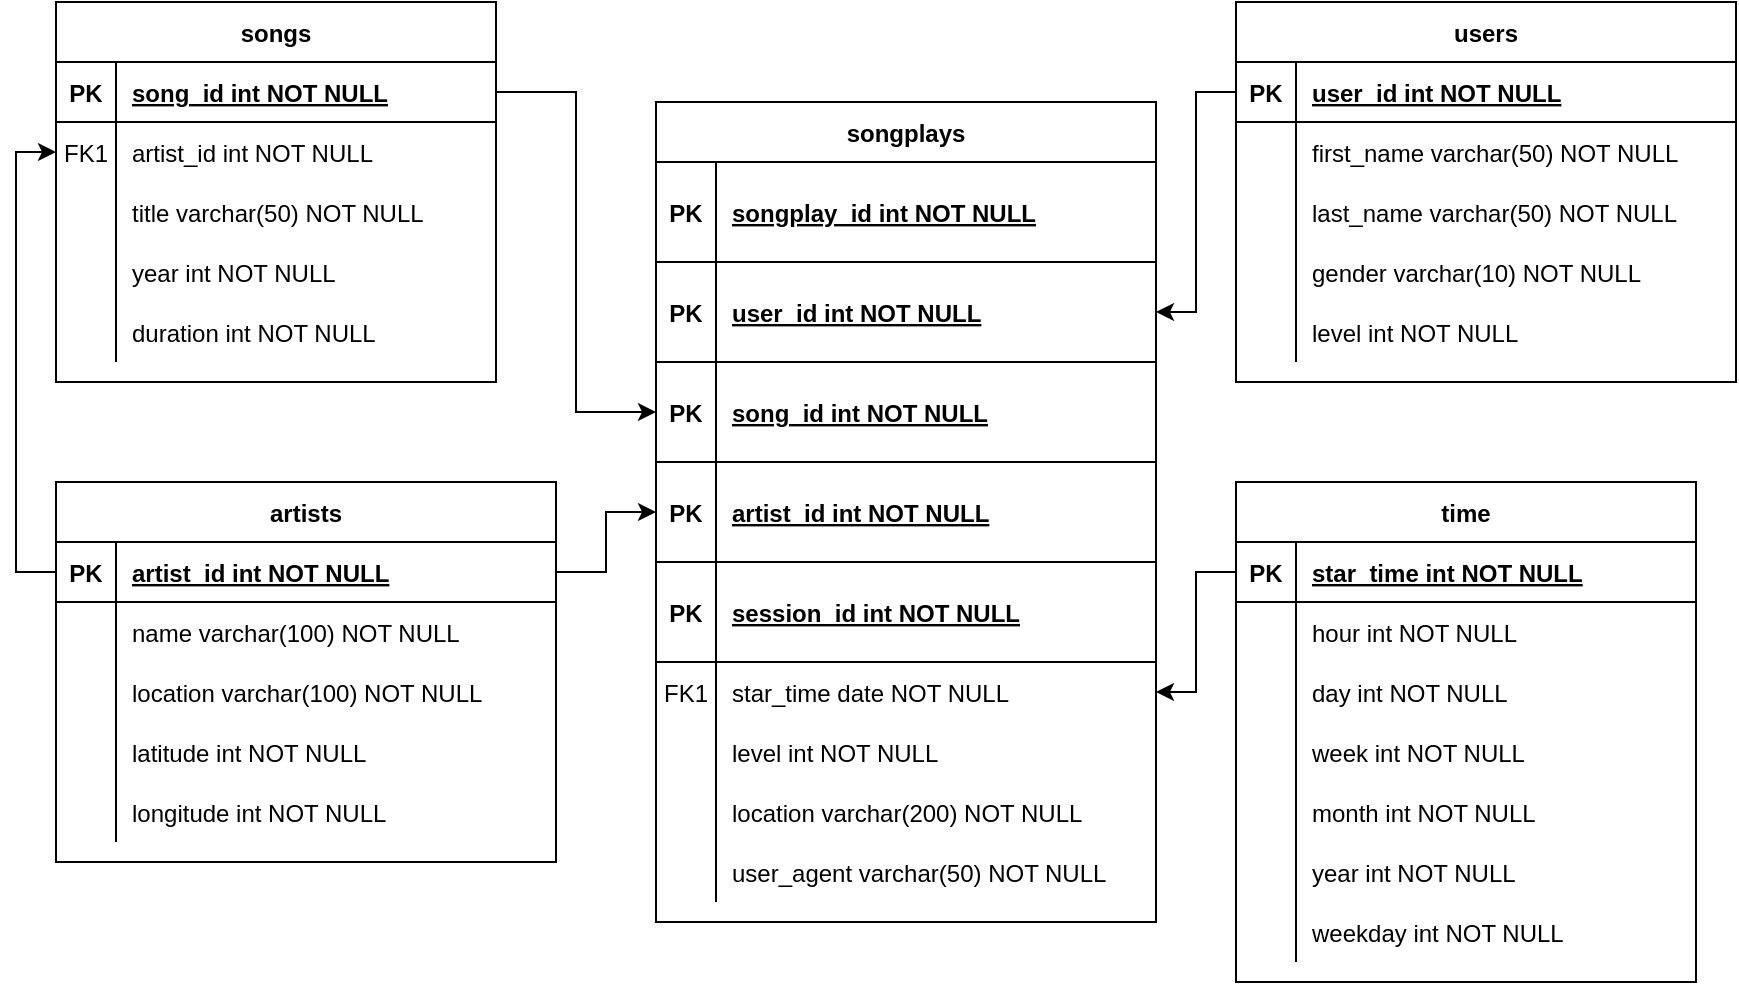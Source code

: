 <mxfile version="14.8.1" type="github">
  <diagram id="R2lEEEUBdFMjLlhIrx00" name="Page-1">
    <mxGraphModel dx="1718" dy="482" grid="1" gridSize="10" guides="1" tooltips="1" connect="1" arrows="1" fold="1" page="1" pageScale="1" pageWidth="850" pageHeight="1100" math="0" shadow="0" extFonts="Permanent Marker^https://fonts.googleapis.com/css?family=Permanent+Marker">
      <root>
        <mxCell id="0" />
        <mxCell id="1" parent="0" />
        <mxCell id="C-vyLk0tnHw3VtMMgP7b-2" value="songplays" style="shape=table;startSize=30;container=1;collapsible=1;childLayout=tableLayout;fixedRows=1;rowLines=0;fontStyle=1;align=center;resizeLast=1;" parent="1" vertex="1">
          <mxGeometry x="310" y="70" width="250" height="410" as="geometry" />
        </mxCell>
        <mxCell id="C-vyLk0tnHw3VtMMgP7b-3" value="" style="shape=partialRectangle;collapsible=0;dropTarget=0;pointerEvents=0;fillColor=none;points=[[0,0.5],[1,0.5]];portConstraint=eastwest;top=0;left=0;right=0;bottom=1;" parent="C-vyLk0tnHw3VtMMgP7b-2" vertex="1">
          <mxGeometry y="30" width="250" height="50" as="geometry" />
        </mxCell>
        <mxCell id="C-vyLk0tnHw3VtMMgP7b-4" value="PK" style="shape=partialRectangle;overflow=hidden;connectable=0;fillColor=none;top=0;left=0;bottom=0;right=0;fontStyle=1;" parent="C-vyLk0tnHw3VtMMgP7b-3" vertex="1">
          <mxGeometry width="30" height="50" as="geometry" />
        </mxCell>
        <mxCell id="C-vyLk0tnHw3VtMMgP7b-5" value="songplay_id int NOT NULL " style="shape=partialRectangle;overflow=hidden;connectable=0;fillColor=none;top=0;left=0;bottom=0;right=0;align=left;spacingLeft=6;fontStyle=5;" parent="C-vyLk0tnHw3VtMMgP7b-3" vertex="1">
          <mxGeometry x="30" width="220" height="50" as="geometry" />
        </mxCell>
        <mxCell id="Q3XUmXr7-P7qxbXvCSI5-62" value="" style="shape=partialRectangle;collapsible=0;dropTarget=0;pointerEvents=0;fillColor=none;points=[[0,0.5],[1,0.5]];portConstraint=eastwest;top=0;left=0;right=0;bottom=1;" vertex="1" parent="C-vyLk0tnHw3VtMMgP7b-2">
          <mxGeometry y="80" width="250" height="50" as="geometry" />
        </mxCell>
        <mxCell id="Q3XUmXr7-P7qxbXvCSI5-63" value="PK" style="shape=partialRectangle;overflow=hidden;connectable=0;fillColor=none;top=0;left=0;bottom=0;right=0;fontStyle=1;" vertex="1" parent="Q3XUmXr7-P7qxbXvCSI5-62">
          <mxGeometry width="30" height="50" as="geometry" />
        </mxCell>
        <mxCell id="Q3XUmXr7-P7qxbXvCSI5-64" value="user_id int NOT NULL " style="shape=partialRectangle;overflow=hidden;connectable=0;fillColor=none;top=0;left=0;bottom=0;right=0;align=left;spacingLeft=6;fontStyle=5;" vertex="1" parent="Q3XUmXr7-P7qxbXvCSI5-62">
          <mxGeometry x="30" width="220" height="50" as="geometry" />
        </mxCell>
        <mxCell id="Q3XUmXr7-P7qxbXvCSI5-59" value="" style="shape=partialRectangle;collapsible=0;dropTarget=0;pointerEvents=0;fillColor=none;points=[[0,0.5],[1,0.5]];portConstraint=eastwest;top=0;left=0;right=0;bottom=1;" vertex="1" parent="C-vyLk0tnHw3VtMMgP7b-2">
          <mxGeometry y="130" width="250" height="50" as="geometry" />
        </mxCell>
        <mxCell id="Q3XUmXr7-P7qxbXvCSI5-60" value="PK" style="shape=partialRectangle;overflow=hidden;connectable=0;fillColor=none;top=0;left=0;bottom=0;right=0;fontStyle=1;" vertex="1" parent="Q3XUmXr7-P7qxbXvCSI5-59">
          <mxGeometry width="30" height="50" as="geometry" />
        </mxCell>
        <mxCell id="Q3XUmXr7-P7qxbXvCSI5-61" value="song_id int NOT NULL " style="shape=partialRectangle;overflow=hidden;connectable=0;fillColor=none;top=0;left=0;bottom=0;right=0;align=left;spacingLeft=6;fontStyle=5;" vertex="1" parent="Q3XUmXr7-P7qxbXvCSI5-59">
          <mxGeometry x="30" width="220" height="50" as="geometry" />
        </mxCell>
        <mxCell id="Q3XUmXr7-P7qxbXvCSI5-56" value="" style="shape=partialRectangle;collapsible=0;dropTarget=0;pointerEvents=0;fillColor=none;points=[[0,0.5],[1,0.5]];portConstraint=eastwest;top=0;left=0;right=0;bottom=1;" vertex="1" parent="C-vyLk0tnHw3VtMMgP7b-2">
          <mxGeometry y="180" width="250" height="50" as="geometry" />
        </mxCell>
        <mxCell id="Q3XUmXr7-P7qxbXvCSI5-57" value="PK" style="shape=partialRectangle;overflow=hidden;connectable=0;fillColor=none;top=0;left=0;bottom=0;right=0;fontStyle=1;" vertex="1" parent="Q3XUmXr7-P7qxbXvCSI5-56">
          <mxGeometry width="30" height="50" as="geometry" />
        </mxCell>
        <mxCell id="Q3XUmXr7-P7qxbXvCSI5-58" value="artist_id int NOT NULL " style="shape=partialRectangle;overflow=hidden;connectable=0;fillColor=none;top=0;left=0;bottom=0;right=0;align=left;spacingLeft=6;fontStyle=5;" vertex="1" parent="Q3XUmXr7-P7qxbXvCSI5-56">
          <mxGeometry x="30" width="220" height="50" as="geometry" />
        </mxCell>
        <mxCell id="Q3XUmXr7-P7qxbXvCSI5-53" value="" style="shape=partialRectangle;collapsible=0;dropTarget=0;pointerEvents=0;fillColor=none;points=[[0,0.5],[1,0.5]];portConstraint=eastwest;top=0;left=0;right=0;bottom=1;" vertex="1" parent="C-vyLk0tnHw3VtMMgP7b-2">
          <mxGeometry y="230" width="250" height="50" as="geometry" />
        </mxCell>
        <mxCell id="Q3XUmXr7-P7qxbXvCSI5-54" value="PK" style="shape=partialRectangle;overflow=hidden;connectable=0;fillColor=none;top=0;left=0;bottom=0;right=0;fontStyle=1;" vertex="1" parent="Q3XUmXr7-P7qxbXvCSI5-53">
          <mxGeometry width="30" height="50" as="geometry" />
        </mxCell>
        <mxCell id="Q3XUmXr7-P7qxbXvCSI5-55" value="session_id int NOT NULL " style="shape=partialRectangle;overflow=hidden;connectable=0;fillColor=none;top=0;left=0;bottom=0;right=0;align=left;spacingLeft=6;fontStyle=5;" vertex="1" parent="Q3XUmXr7-P7qxbXvCSI5-53">
          <mxGeometry x="30" width="220" height="50" as="geometry" />
        </mxCell>
        <mxCell id="C-vyLk0tnHw3VtMMgP7b-9" value="" style="shape=partialRectangle;collapsible=0;dropTarget=0;pointerEvents=0;fillColor=none;points=[[0,0.5],[1,0.5]];portConstraint=eastwest;top=0;left=0;right=0;bottom=0;" parent="C-vyLk0tnHw3VtMMgP7b-2" vertex="1">
          <mxGeometry y="280" width="250" height="30" as="geometry" />
        </mxCell>
        <mxCell id="C-vyLk0tnHw3VtMMgP7b-10" value="FK1" style="shape=partialRectangle;overflow=hidden;connectable=0;fillColor=none;top=0;left=0;bottom=0;right=0;" parent="C-vyLk0tnHw3VtMMgP7b-9" vertex="1">
          <mxGeometry width="30" height="30" as="geometry" />
        </mxCell>
        <mxCell id="C-vyLk0tnHw3VtMMgP7b-11" value="star_time date NOT NULL" style="shape=partialRectangle;overflow=hidden;connectable=0;fillColor=none;top=0;left=0;bottom=0;right=0;align=left;spacingLeft=6;" parent="C-vyLk0tnHw3VtMMgP7b-9" vertex="1">
          <mxGeometry x="30" width="220" height="30" as="geometry" />
        </mxCell>
        <mxCell id="Q3XUmXr7-P7qxbXvCSI5-65" value="" style="shape=partialRectangle;collapsible=0;dropTarget=0;pointerEvents=0;fillColor=none;points=[[0,0.5],[1,0.5]];portConstraint=eastwest;top=0;left=0;right=0;bottom=0;" vertex="1" parent="C-vyLk0tnHw3VtMMgP7b-2">
          <mxGeometry y="310" width="250" height="30" as="geometry" />
        </mxCell>
        <mxCell id="Q3XUmXr7-P7qxbXvCSI5-66" value="" style="shape=partialRectangle;overflow=hidden;connectable=0;fillColor=none;top=0;left=0;bottom=0;right=0;" vertex="1" parent="Q3XUmXr7-P7qxbXvCSI5-65">
          <mxGeometry width="30" height="30" as="geometry" />
        </mxCell>
        <mxCell id="Q3XUmXr7-P7qxbXvCSI5-67" value="level int NOT NULL" style="shape=partialRectangle;overflow=hidden;connectable=0;fillColor=none;top=0;left=0;bottom=0;right=0;align=left;spacingLeft=6;" vertex="1" parent="Q3XUmXr7-P7qxbXvCSI5-65">
          <mxGeometry x="30" width="220" height="30" as="geometry" />
        </mxCell>
        <mxCell id="Q3XUmXr7-P7qxbXvCSI5-68" value="" style="shape=partialRectangle;collapsible=0;dropTarget=0;pointerEvents=0;fillColor=none;points=[[0,0.5],[1,0.5]];portConstraint=eastwest;top=0;left=0;right=0;bottom=0;" vertex="1" parent="C-vyLk0tnHw3VtMMgP7b-2">
          <mxGeometry y="340" width="250" height="30" as="geometry" />
        </mxCell>
        <mxCell id="Q3XUmXr7-P7qxbXvCSI5-69" value="" style="shape=partialRectangle;overflow=hidden;connectable=0;fillColor=none;top=0;left=0;bottom=0;right=0;" vertex="1" parent="Q3XUmXr7-P7qxbXvCSI5-68">
          <mxGeometry width="30" height="30" as="geometry" />
        </mxCell>
        <mxCell id="Q3XUmXr7-P7qxbXvCSI5-70" value="location varchar(200) NOT NULL" style="shape=partialRectangle;overflow=hidden;connectable=0;fillColor=none;top=0;left=0;bottom=0;right=0;align=left;spacingLeft=6;" vertex="1" parent="Q3XUmXr7-P7qxbXvCSI5-68">
          <mxGeometry x="30" width="220" height="30" as="geometry" />
        </mxCell>
        <mxCell id="Q3XUmXr7-P7qxbXvCSI5-71" value="" style="shape=partialRectangle;collapsible=0;dropTarget=0;pointerEvents=0;fillColor=none;points=[[0,0.5],[1,0.5]];portConstraint=eastwest;top=0;left=0;right=0;bottom=0;" vertex="1" parent="C-vyLk0tnHw3VtMMgP7b-2">
          <mxGeometry y="370" width="250" height="30" as="geometry" />
        </mxCell>
        <mxCell id="Q3XUmXr7-P7qxbXvCSI5-72" value="" style="shape=partialRectangle;overflow=hidden;connectable=0;fillColor=none;top=0;left=0;bottom=0;right=0;" vertex="1" parent="Q3XUmXr7-P7qxbXvCSI5-71">
          <mxGeometry width="30" height="30" as="geometry" />
        </mxCell>
        <mxCell id="Q3XUmXr7-P7qxbXvCSI5-73" value="user_agent varchar(50) NOT NULL" style="shape=partialRectangle;overflow=hidden;connectable=0;fillColor=none;top=0;left=0;bottom=0;right=0;align=left;spacingLeft=6;" vertex="1" parent="Q3XUmXr7-P7qxbXvCSI5-71">
          <mxGeometry x="30" width="220" height="30" as="geometry" />
        </mxCell>
        <mxCell id="C-vyLk0tnHw3VtMMgP7b-13" value="songs" style="shape=table;startSize=30;container=1;collapsible=1;childLayout=tableLayout;fixedRows=1;rowLines=0;fontStyle=1;align=center;resizeLast=1;" parent="1" vertex="1">
          <mxGeometry x="10" y="20" width="220" height="190" as="geometry" />
        </mxCell>
        <mxCell id="C-vyLk0tnHw3VtMMgP7b-14" value="" style="shape=partialRectangle;collapsible=0;dropTarget=0;pointerEvents=0;fillColor=none;points=[[0,0.5],[1,0.5]];portConstraint=eastwest;top=0;left=0;right=0;bottom=1;" parent="C-vyLk0tnHw3VtMMgP7b-13" vertex="1">
          <mxGeometry y="30" width="220" height="30" as="geometry" />
        </mxCell>
        <mxCell id="C-vyLk0tnHw3VtMMgP7b-15" value="PK" style="shape=partialRectangle;overflow=hidden;connectable=0;fillColor=none;top=0;left=0;bottom=0;right=0;fontStyle=1;" parent="C-vyLk0tnHw3VtMMgP7b-14" vertex="1">
          <mxGeometry width="30" height="30" as="geometry" />
        </mxCell>
        <mxCell id="C-vyLk0tnHw3VtMMgP7b-16" value="song_id int NOT NULL " style="shape=partialRectangle;overflow=hidden;connectable=0;fillColor=none;top=0;left=0;bottom=0;right=0;align=left;spacingLeft=6;fontStyle=5;" parent="C-vyLk0tnHw3VtMMgP7b-14" vertex="1">
          <mxGeometry x="30" width="190" height="30" as="geometry" />
        </mxCell>
        <mxCell id="C-vyLk0tnHw3VtMMgP7b-17" value="" style="shape=partialRectangle;collapsible=0;dropTarget=0;pointerEvents=0;fillColor=none;points=[[0,0.5],[1,0.5]];portConstraint=eastwest;top=0;left=0;right=0;bottom=0;" parent="C-vyLk0tnHw3VtMMgP7b-13" vertex="1">
          <mxGeometry y="60" width="220" height="30" as="geometry" />
        </mxCell>
        <mxCell id="C-vyLk0tnHw3VtMMgP7b-18" value="FK1" style="shape=partialRectangle;overflow=hidden;connectable=0;fillColor=none;top=0;left=0;bottom=0;right=0;" parent="C-vyLk0tnHw3VtMMgP7b-17" vertex="1">
          <mxGeometry width="30" height="30" as="geometry" />
        </mxCell>
        <mxCell id="C-vyLk0tnHw3VtMMgP7b-19" value="artist_id int NOT NULL" style="shape=partialRectangle;overflow=hidden;connectable=0;fillColor=none;top=0;left=0;bottom=0;right=0;align=left;spacingLeft=6;" parent="C-vyLk0tnHw3VtMMgP7b-17" vertex="1">
          <mxGeometry x="30" width="190" height="30" as="geometry" />
        </mxCell>
        <mxCell id="C-vyLk0tnHw3VtMMgP7b-20" value="" style="shape=partialRectangle;collapsible=0;dropTarget=0;pointerEvents=0;fillColor=none;points=[[0,0.5],[1,0.5]];portConstraint=eastwest;top=0;left=0;right=0;bottom=0;" parent="C-vyLk0tnHw3VtMMgP7b-13" vertex="1">
          <mxGeometry y="90" width="220" height="30" as="geometry" />
        </mxCell>
        <mxCell id="C-vyLk0tnHw3VtMMgP7b-21" value="" style="shape=partialRectangle;overflow=hidden;connectable=0;fillColor=none;top=0;left=0;bottom=0;right=0;" parent="C-vyLk0tnHw3VtMMgP7b-20" vertex="1">
          <mxGeometry width="30" height="30" as="geometry" />
        </mxCell>
        <mxCell id="C-vyLk0tnHw3VtMMgP7b-22" value="title varchar(50) NOT NULL" style="shape=partialRectangle;overflow=hidden;connectable=0;fillColor=none;top=0;left=0;bottom=0;right=0;align=left;spacingLeft=6;" parent="C-vyLk0tnHw3VtMMgP7b-20" vertex="1">
          <mxGeometry x="30" width="190" height="30" as="geometry" />
        </mxCell>
        <mxCell id="Q3XUmXr7-P7qxbXvCSI5-75" value="" style="shape=partialRectangle;collapsible=0;dropTarget=0;pointerEvents=0;fillColor=none;points=[[0,0.5],[1,0.5]];portConstraint=eastwest;top=0;left=0;right=0;bottom=0;" vertex="1" parent="C-vyLk0tnHw3VtMMgP7b-13">
          <mxGeometry y="120" width="220" height="30" as="geometry" />
        </mxCell>
        <mxCell id="Q3XUmXr7-P7qxbXvCSI5-76" value="" style="shape=partialRectangle;overflow=hidden;connectable=0;fillColor=none;top=0;left=0;bottom=0;right=0;" vertex="1" parent="Q3XUmXr7-P7qxbXvCSI5-75">
          <mxGeometry width="30" height="30" as="geometry" />
        </mxCell>
        <mxCell id="Q3XUmXr7-P7qxbXvCSI5-77" value="year int NOT NULL" style="shape=partialRectangle;overflow=hidden;connectable=0;fillColor=none;top=0;left=0;bottom=0;right=0;align=left;spacingLeft=6;" vertex="1" parent="Q3XUmXr7-P7qxbXvCSI5-75">
          <mxGeometry x="30" width="190" height="30" as="geometry" />
        </mxCell>
        <mxCell id="Q3XUmXr7-P7qxbXvCSI5-78" value="" style="shape=partialRectangle;collapsible=0;dropTarget=0;pointerEvents=0;fillColor=none;points=[[0,0.5],[1,0.5]];portConstraint=eastwest;top=0;left=0;right=0;bottom=0;" vertex="1" parent="C-vyLk0tnHw3VtMMgP7b-13">
          <mxGeometry y="150" width="220" height="30" as="geometry" />
        </mxCell>
        <mxCell id="Q3XUmXr7-P7qxbXvCSI5-79" value="" style="shape=partialRectangle;overflow=hidden;connectable=0;fillColor=none;top=0;left=0;bottom=0;right=0;" vertex="1" parent="Q3XUmXr7-P7qxbXvCSI5-78">
          <mxGeometry width="30" height="30" as="geometry" />
        </mxCell>
        <mxCell id="Q3XUmXr7-P7qxbXvCSI5-80" value="duration int NOT NULL" style="shape=partialRectangle;overflow=hidden;connectable=0;fillColor=none;top=0;left=0;bottom=0;right=0;align=left;spacingLeft=6;" vertex="1" parent="Q3XUmXr7-P7qxbXvCSI5-78">
          <mxGeometry x="30" width="190" height="30" as="geometry" />
        </mxCell>
        <mxCell id="C-vyLk0tnHw3VtMMgP7b-23" value="users" style="shape=table;startSize=30;container=1;collapsible=1;childLayout=tableLayout;fixedRows=1;rowLines=0;fontStyle=1;align=center;resizeLast=1;" parent="1" vertex="1">
          <mxGeometry x="600" y="20" width="250" height="190" as="geometry" />
        </mxCell>
        <mxCell id="C-vyLk0tnHw3VtMMgP7b-24" value="" style="shape=partialRectangle;collapsible=0;dropTarget=0;pointerEvents=0;fillColor=none;points=[[0,0.5],[1,0.5]];portConstraint=eastwest;top=0;left=0;right=0;bottom=1;" parent="C-vyLk0tnHw3VtMMgP7b-23" vertex="1">
          <mxGeometry y="30" width="250" height="30" as="geometry" />
        </mxCell>
        <mxCell id="C-vyLk0tnHw3VtMMgP7b-25" value="PK" style="shape=partialRectangle;overflow=hidden;connectable=0;fillColor=none;top=0;left=0;bottom=0;right=0;fontStyle=1;" parent="C-vyLk0tnHw3VtMMgP7b-24" vertex="1">
          <mxGeometry width="30" height="30" as="geometry" />
        </mxCell>
        <mxCell id="C-vyLk0tnHw3VtMMgP7b-26" value="user_id int NOT NULL " style="shape=partialRectangle;overflow=hidden;connectable=0;fillColor=none;top=0;left=0;bottom=0;right=0;align=left;spacingLeft=6;fontStyle=5;" parent="C-vyLk0tnHw3VtMMgP7b-24" vertex="1">
          <mxGeometry x="30" width="220" height="30" as="geometry" />
        </mxCell>
        <mxCell id="C-vyLk0tnHw3VtMMgP7b-27" value="" style="shape=partialRectangle;collapsible=0;dropTarget=0;pointerEvents=0;fillColor=none;points=[[0,0.5],[1,0.5]];portConstraint=eastwest;top=0;left=0;right=0;bottom=0;" parent="C-vyLk0tnHw3VtMMgP7b-23" vertex="1">
          <mxGeometry y="60" width="250" height="30" as="geometry" />
        </mxCell>
        <mxCell id="C-vyLk0tnHw3VtMMgP7b-28" value="" style="shape=partialRectangle;overflow=hidden;connectable=0;fillColor=none;top=0;left=0;bottom=0;right=0;" parent="C-vyLk0tnHw3VtMMgP7b-27" vertex="1">
          <mxGeometry width="30" height="30" as="geometry" />
        </mxCell>
        <mxCell id="C-vyLk0tnHw3VtMMgP7b-29" value="first_name varchar(50) NOT NULL" style="shape=partialRectangle;overflow=hidden;connectable=0;fillColor=none;top=0;left=0;bottom=0;right=0;align=left;spacingLeft=6;" parent="C-vyLk0tnHw3VtMMgP7b-27" vertex="1">
          <mxGeometry x="30" width="220" height="30" as="geometry" />
        </mxCell>
        <mxCell id="Q3XUmXr7-P7qxbXvCSI5-89" value="" style="shape=partialRectangle;collapsible=0;dropTarget=0;pointerEvents=0;fillColor=none;points=[[0,0.5],[1,0.5]];portConstraint=eastwest;top=0;left=0;right=0;bottom=0;" vertex="1" parent="C-vyLk0tnHw3VtMMgP7b-23">
          <mxGeometry y="90" width="250" height="30" as="geometry" />
        </mxCell>
        <mxCell id="Q3XUmXr7-P7qxbXvCSI5-90" value="" style="shape=partialRectangle;overflow=hidden;connectable=0;fillColor=none;top=0;left=0;bottom=0;right=0;" vertex="1" parent="Q3XUmXr7-P7qxbXvCSI5-89">
          <mxGeometry width="30" height="30" as="geometry" />
        </mxCell>
        <mxCell id="Q3XUmXr7-P7qxbXvCSI5-91" value="last_name varchar(50) NOT NULL" style="shape=partialRectangle;overflow=hidden;connectable=0;fillColor=none;top=0;left=0;bottom=0;right=0;align=left;spacingLeft=6;" vertex="1" parent="Q3XUmXr7-P7qxbXvCSI5-89">
          <mxGeometry x="30" width="220" height="30" as="geometry" />
        </mxCell>
        <mxCell id="Q3XUmXr7-P7qxbXvCSI5-92" value="" style="shape=partialRectangle;collapsible=0;dropTarget=0;pointerEvents=0;fillColor=none;points=[[0,0.5],[1,0.5]];portConstraint=eastwest;top=0;left=0;right=0;bottom=0;" vertex="1" parent="C-vyLk0tnHw3VtMMgP7b-23">
          <mxGeometry y="120" width="250" height="30" as="geometry" />
        </mxCell>
        <mxCell id="Q3XUmXr7-P7qxbXvCSI5-93" value="" style="shape=partialRectangle;overflow=hidden;connectable=0;fillColor=none;top=0;left=0;bottom=0;right=0;" vertex="1" parent="Q3XUmXr7-P7qxbXvCSI5-92">
          <mxGeometry width="30" height="30" as="geometry" />
        </mxCell>
        <mxCell id="Q3XUmXr7-P7qxbXvCSI5-94" value="gender varchar(10) NOT NULL" style="shape=partialRectangle;overflow=hidden;connectable=0;fillColor=none;top=0;left=0;bottom=0;right=0;align=left;spacingLeft=6;" vertex="1" parent="Q3XUmXr7-P7qxbXvCSI5-92">
          <mxGeometry x="30" width="220" height="30" as="geometry" />
        </mxCell>
        <mxCell id="Q3XUmXr7-P7qxbXvCSI5-95" value="" style="shape=partialRectangle;collapsible=0;dropTarget=0;pointerEvents=0;fillColor=none;points=[[0,0.5],[1,0.5]];portConstraint=eastwest;top=0;left=0;right=0;bottom=0;" vertex="1" parent="C-vyLk0tnHw3VtMMgP7b-23">
          <mxGeometry y="150" width="250" height="30" as="geometry" />
        </mxCell>
        <mxCell id="Q3XUmXr7-P7qxbXvCSI5-96" value="" style="shape=partialRectangle;overflow=hidden;connectable=0;fillColor=none;top=0;left=0;bottom=0;right=0;" vertex="1" parent="Q3XUmXr7-P7qxbXvCSI5-95">
          <mxGeometry width="30" height="30" as="geometry" />
        </mxCell>
        <mxCell id="Q3XUmXr7-P7qxbXvCSI5-97" value="level int NOT NULL" style="shape=partialRectangle;overflow=hidden;connectable=0;fillColor=none;top=0;left=0;bottom=0;right=0;align=left;spacingLeft=6;" vertex="1" parent="Q3XUmXr7-P7qxbXvCSI5-95">
          <mxGeometry x="30" width="220" height="30" as="geometry" />
        </mxCell>
        <mxCell id="Q3XUmXr7-P7qxbXvCSI5-1" value="artists" style="shape=table;startSize=30;container=1;collapsible=1;childLayout=tableLayout;fixedRows=1;rowLines=0;fontStyle=1;align=center;resizeLast=1;" vertex="1" parent="1">
          <mxGeometry x="10" y="260" width="250" height="190" as="geometry" />
        </mxCell>
        <mxCell id="Q3XUmXr7-P7qxbXvCSI5-2" value="" style="shape=partialRectangle;collapsible=0;dropTarget=0;pointerEvents=0;fillColor=none;points=[[0,0.5],[1,0.5]];portConstraint=eastwest;top=0;left=0;right=0;bottom=1;" vertex="1" parent="Q3XUmXr7-P7qxbXvCSI5-1">
          <mxGeometry y="30" width="250" height="30" as="geometry" />
        </mxCell>
        <mxCell id="Q3XUmXr7-P7qxbXvCSI5-3" value="PK" style="shape=partialRectangle;overflow=hidden;connectable=0;fillColor=none;top=0;left=0;bottom=0;right=0;fontStyle=1;" vertex="1" parent="Q3XUmXr7-P7qxbXvCSI5-2">
          <mxGeometry width="30" height="30" as="geometry" />
        </mxCell>
        <mxCell id="Q3XUmXr7-P7qxbXvCSI5-4" value="artist_id int NOT NULL " style="shape=partialRectangle;overflow=hidden;connectable=0;fillColor=none;top=0;left=0;bottom=0;right=0;align=left;spacingLeft=6;fontStyle=5;" vertex="1" parent="Q3XUmXr7-P7qxbXvCSI5-2">
          <mxGeometry x="30" width="220" height="30" as="geometry" />
        </mxCell>
        <mxCell id="Q3XUmXr7-P7qxbXvCSI5-5" value="" style="shape=partialRectangle;collapsible=0;dropTarget=0;pointerEvents=0;fillColor=none;points=[[0,0.5],[1,0.5]];portConstraint=eastwest;top=0;left=0;right=0;bottom=0;" vertex="1" parent="Q3XUmXr7-P7qxbXvCSI5-1">
          <mxGeometry y="60" width="250" height="30" as="geometry" />
        </mxCell>
        <mxCell id="Q3XUmXr7-P7qxbXvCSI5-6" value="" style="shape=partialRectangle;overflow=hidden;connectable=0;fillColor=none;top=0;left=0;bottom=0;right=0;" vertex="1" parent="Q3XUmXr7-P7qxbXvCSI5-5">
          <mxGeometry width="30" height="30" as="geometry" />
        </mxCell>
        <mxCell id="Q3XUmXr7-P7qxbXvCSI5-7" value="name varchar(100) NOT NULL" style="shape=partialRectangle;overflow=hidden;connectable=0;fillColor=none;top=0;left=0;bottom=0;right=0;align=left;spacingLeft=6;" vertex="1" parent="Q3XUmXr7-P7qxbXvCSI5-5">
          <mxGeometry x="30" width="220" height="30" as="geometry" />
        </mxCell>
        <mxCell id="Q3XUmXr7-P7qxbXvCSI5-8" value="" style="shape=partialRectangle;collapsible=0;dropTarget=0;pointerEvents=0;fillColor=none;points=[[0,0.5],[1,0.5]];portConstraint=eastwest;top=0;left=0;right=0;bottom=0;" vertex="1" parent="Q3XUmXr7-P7qxbXvCSI5-1">
          <mxGeometry y="90" width="250" height="30" as="geometry" />
        </mxCell>
        <mxCell id="Q3XUmXr7-P7qxbXvCSI5-9" value="" style="shape=partialRectangle;overflow=hidden;connectable=0;fillColor=none;top=0;left=0;bottom=0;right=0;" vertex="1" parent="Q3XUmXr7-P7qxbXvCSI5-8">
          <mxGeometry width="30" height="30" as="geometry" />
        </mxCell>
        <mxCell id="Q3XUmXr7-P7qxbXvCSI5-10" value="location varchar(100) NOT NULL" style="shape=partialRectangle;overflow=hidden;connectable=0;fillColor=none;top=0;left=0;bottom=0;right=0;align=left;spacingLeft=6;" vertex="1" parent="Q3XUmXr7-P7qxbXvCSI5-8">
          <mxGeometry x="30" width="220" height="30" as="geometry" />
        </mxCell>
        <mxCell id="Q3XUmXr7-P7qxbXvCSI5-81" value="" style="shape=partialRectangle;collapsible=0;dropTarget=0;pointerEvents=0;fillColor=none;points=[[0,0.5],[1,0.5]];portConstraint=eastwest;top=0;left=0;right=0;bottom=0;" vertex="1" parent="Q3XUmXr7-P7qxbXvCSI5-1">
          <mxGeometry y="120" width="250" height="30" as="geometry" />
        </mxCell>
        <mxCell id="Q3XUmXr7-P7qxbXvCSI5-82" value="" style="shape=partialRectangle;overflow=hidden;connectable=0;fillColor=none;top=0;left=0;bottom=0;right=0;" vertex="1" parent="Q3XUmXr7-P7qxbXvCSI5-81">
          <mxGeometry width="30" height="30" as="geometry" />
        </mxCell>
        <mxCell id="Q3XUmXr7-P7qxbXvCSI5-83" value="latitude int NOT NULL" style="shape=partialRectangle;overflow=hidden;connectable=0;fillColor=none;top=0;left=0;bottom=0;right=0;align=left;spacingLeft=6;" vertex="1" parent="Q3XUmXr7-P7qxbXvCSI5-81">
          <mxGeometry x="30" width="220" height="30" as="geometry" />
        </mxCell>
        <mxCell id="Q3XUmXr7-P7qxbXvCSI5-84" value="" style="shape=partialRectangle;collapsible=0;dropTarget=0;pointerEvents=0;fillColor=none;points=[[0,0.5],[1,0.5]];portConstraint=eastwest;top=0;left=0;right=0;bottom=0;" vertex="1" parent="Q3XUmXr7-P7qxbXvCSI5-1">
          <mxGeometry y="150" width="250" height="30" as="geometry" />
        </mxCell>
        <mxCell id="Q3XUmXr7-P7qxbXvCSI5-85" value="" style="shape=partialRectangle;overflow=hidden;connectable=0;fillColor=none;top=0;left=0;bottom=0;right=0;" vertex="1" parent="Q3XUmXr7-P7qxbXvCSI5-84">
          <mxGeometry width="30" height="30" as="geometry" />
        </mxCell>
        <mxCell id="Q3XUmXr7-P7qxbXvCSI5-86" value="longitude int NOT NULL" style="shape=partialRectangle;overflow=hidden;connectable=0;fillColor=none;top=0;left=0;bottom=0;right=0;align=left;spacingLeft=6;" vertex="1" parent="Q3XUmXr7-P7qxbXvCSI5-84">
          <mxGeometry x="30" width="220" height="30" as="geometry" />
        </mxCell>
        <mxCell id="Q3XUmXr7-P7qxbXvCSI5-11" value="time" style="shape=table;startSize=30;container=1;collapsible=1;childLayout=tableLayout;fixedRows=1;rowLines=0;fontStyle=1;align=center;resizeLast=1;" vertex="1" parent="1">
          <mxGeometry x="600" y="260" width="230" height="250" as="geometry" />
        </mxCell>
        <mxCell id="Q3XUmXr7-P7qxbXvCSI5-12" value="" style="shape=partialRectangle;collapsible=0;dropTarget=0;pointerEvents=0;fillColor=none;points=[[0,0.5],[1,0.5]];portConstraint=eastwest;top=0;left=0;right=0;bottom=1;" vertex="1" parent="Q3XUmXr7-P7qxbXvCSI5-11">
          <mxGeometry y="30" width="230" height="30" as="geometry" />
        </mxCell>
        <mxCell id="Q3XUmXr7-P7qxbXvCSI5-13" value="PK" style="shape=partialRectangle;overflow=hidden;connectable=0;fillColor=none;top=0;left=0;bottom=0;right=0;fontStyle=1;" vertex="1" parent="Q3XUmXr7-P7qxbXvCSI5-12">
          <mxGeometry width="30" height="30" as="geometry" />
        </mxCell>
        <mxCell id="Q3XUmXr7-P7qxbXvCSI5-14" value="star_time int NOT NULL " style="shape=partialRectangle;overflow=hidden;connectable=0;fillColor=none;top=0;left=0;bottom=0;right=0;align=left;spacingLeft=6;fontStyle=5;" vertex="1" parent="Q3XUmXr7-P7qxbXvCSI5-12">
          <mxGeometry x="30" width="200" height="30" as="geometry" />
        </mxCell>
        <mxCell id="Q3XUmXr7-P7qxbXvCSI5-15" value="" style="shape=partialRectangle;collapsible=0;dropTarget=0;pointerEvents=0;fillColor=none;points=[[0,0.5],[1,0.5]];portConstraint=eastwest;top=0;left=0;right=0;bottom=0;" vertex="1" parent="Q3XUmXr7-P7qxbXvCSI5-11">
          <mxGeometry y="60" width="230" height="30" as="geometry" />
        </mxCell>
        <mxCell id="Q3XUmXr7-P7qxbXvCSI5-16" value="" style="shape=partialRectangle;overflow=hidden;connectable=0;fillColor=none;top=0;left=0;bottom=0;right=0;" vertex="1" parent="Q3XUmXr7-P7qxbXvCSI5-15">
          <mxGeometry width="30" height="30" as="geometry" />
        </mxCell>
        <mxCell id="Q3XUmXr7-P7qxbXvCSI5-17" value="hour int NOT NULL" style="shape=partialRectangle;overflow=hidden;connectable=0;fillColor=none;top=0;left=0;bottom=0;right=0;align=left;spacingLeft=6;" vertex="1" parent="Q3XUmXr7-P7qxbXvCSI5-15">
          <mxGeometry x="30" width="200" height="30" as="geometry" />
        </mxCell>
        <mxCell id="Q3XUmXr7-P7qxbXvCSI5-18" value="" style="shape=partialRectangle;collapsible=0;dropTarget=0;pointerEvents=0;fillColor=none;points=[[0,0.5],[1,0.5]];portConstraint=eastwest;top=0;left=0;right=0;bottom=0;" vertex="1" parent="Q3XUmXr7-P7qxbXvCSI5-11">
          <mxGeometry y="90" width="230" height="30" as="geometry" />
        </mxCell>
        <mxCell id="Q3XUmXr7-P7qxbXvCSI5-19" value="" style="shape=partialRectangle;overflow=hidden;connectable=0;fillColor=none;top=0;left=0;bottom=0;right=0;" vertex="1" parent="Q3XUmXr7-P7qxbXvCSI5-18">
          <mxGeometry width="30" height="30" as="geometry" />
        </mxCell>
        <mxCell id="Q3XUmXr7-P7qxbXvCSI5-20" value="day int NOT NULL" style="shape=partialRectangle;overflow=hidden;connectable=0;fillColor=none;top=0;left=0;bottom=0;right=0;align=left;spacingLeft=6;" vertex="1" parent="Q3XUmXr7-P7qxbXvCSI5-18">
          <mxGeometry x="30" width="200" height="30" as="geometry" />
        </mxCell>
        <mxCell id="Q3XUmXr7-P7qxbXvCSI5-99" value="" style="shape=partialRectangle;collapsible=0;dropTarget=0;pointerEvents=0;fillColor=none;points=[[0,0.5],[1,0.5]];portConstraint=eastwest;top=0;left=0;right=0;bottom=0;" vertex="1" parent="Q3XUmXr7-P7qxbXvCSI5-11">
          <mxGeometry y="120" width="230" height="30" as="geometry" />
        </mxCell>
        <mxCell id="Q3XUmXr7-P7qxbXvCSI5-100" value="" style="shape=partialRectangle;overflow=hidden;connectable=0;fillColor=none;top=0;left=0;bottom=0;right=0;" vertex="1" parent="Q3XUmXr7-P7qxbXvCSI5-99">
          <mxGeometry width="30" height="30" as="geometry" />
        </mxCell>
        <mxCell id="Q3XUmXr7-P7qxbXvCSI5-101" value="week int NOT NULL" style="shape=partialRectangle;overflow=hidden;connectable=0;fillColor=none;top=0;left=0;bottom=0;right=0;align=left;spacingLeft=6;" vertex="1" parent="Q3XUmXr7-P7qxbXvCSI5-99">
          <mxGeometry x="30" width="200" height="30" as="geometry" />
        </mxCell>
        <mxCell id="Q3XUmXr7-P7qxbXvCSI5-102" value="" style="shape=partialRectangle;collapsible=0;dropTarget=0;pointerEvents=0;fillColor=none;points=[[0,0.5],[1,0.5]];portConstraint=eastwest;top=0;left=0;right=0;bottom=0;" vertex="1" parent="Q3XUmXr7-P7qxbXvCSI5-11">
          <mxGeometry y="150" width="230" height="30" as="geometry" />
        </mxCell>
        <mxCell id="Q3XUmXr7-P7qxbXvCSI5-103" value="" style="shape=partialRectangle;overflow=hidden;connectable=0;fillColor=none;top=0;left=0;bottom=0;right=0;" vertex="1" parent="Q3XUmXr7-P7qxbXvCSI5-102">
          <mxGeometry width="30" height="30" as="geometry" />
        </mxCell>
        <mxCell id="Q3XUmXr7-P7qxbXvCSI5-104" value="month int NOT NULL" style="shape=partialRectangle;overflow=hidden;connectable=0;fillColor=none;top=0;left=0;bottom=0;right=0;align=left;spacingLeft=6;" vertex="1" parent="Q3XUmXr7-P7qxbXvCSI5-102">
          <mxGeometry x="30" width="200" height="30" as="geometry" />
        </mxCell>
        <mxCell id="Q3XUmXr7-P7qxbXvCSI5-105" value="" style="shape=partialRectangle;collapsible=0;dropTarget=0;pointerEvents=0;fillColor=none;points=[[0,0.5],[1,0.5]];portConstraint=eastwest;top=0;left=0;right=0;bottom=0;" vertex="1" parent="Q3XUmXr7-P7qxbXvCSI5-11">
          <mxGeometry y="180" width="230" height="30" as="geometry" />
        </mxCell>
        <mxCell id="Q3XUmXr7-P7qxbXvCSI5-106" value="" style="shape=partialRectangle;overflow=hidden;connectable=0;fillColor=none;top=0;left=0;bottom=0;right=0;" vertex="1" parent="Q3XUmXr7-P7qxbXvCSI5-105">
          <mxGeometry width="30" height="30" as="geometry" />
        </mxCell>
        <mxCell id="Q3XUmXr7-P7qxbXvCSI5-107" value="year int NOT NULL" style="shape=partialRectangle;overflow=hidden;connectable=0;fillColor=none;top=0;left=0;bottom=0;right=0;align=left;spacingLeft=6;" vertex="1" parent="Q3XUmXr7-P7qxbXvCSI5-105">
          <mxGeometry x="30" width="200" height="30" as="geometry" />
        </mxCell>
        <mxCell id="Q3XUmXr7-P7qxbXvCSI5-108" value="" style="shape=partialRectangle;collapsible=0;dropTarget=0;pointerEvents=0;fillColor=none;points=[[0,0.5],[1,0.5]];portConstraint=eastwest;top=0;left=0;right=0;bottom=0;" vertex="1" parent="Q3XUmXr7-P7qxbXvCSI5-11">
          <mxGeometry y="210" width="230" height="30" as="geometry" />
        </mxCell>
        <mxCell id="Q3XUmXr7-P7qxbXvCSI5-109" value="" style="shape=partialRectangle;overflow=hidden;connectable=0;fillColor=none;top=0;left=0;bottom=0;right=0;" vertex="1" parent="Q3XUmXr7-P7qxbXvCSI5-108">
          <mxGeometry width="30" height="30" as="geometry" />
        </mxCell>
        <mxCell id="Q3XUmXr7-P7qxbXvCSI5-110" value="weekday int NOT NULL" style="shape=partialRectangle;overflow=hidden;connectable=0;fillColor=none;top=0;left=0;bottom=0;right=0;align=left;spacingLeft=6;" vertex="1" parent="Q3XUmXr7-P7qxbXvCSI5-108">
          <mxGeometry x="30" width="200" height="30" as="geometry" />
        </mxCell>
        <mxCell id="Q3XUmXr7-P7qxbXvCSI5-74" style="edgeStyle=orthogonalEdgeStyle;rounded=0;orthogonalLoop=1;jettySize=auto;html=1;exitX=1;exitY=0.5;exitDx=0;exitDy=0;" edge="1" parent="1" source="C-vyLk0tnHw3VtMMgP7b-14" target="Q3XUmXr7-P7qxbXvCSI5-59">
          <mxGeometry relative="1" as="geometry" />
        </mxCell>
        <mxCell id="Q3XUmXr7-P7qxbXvCSI5-87" style="edgeStyle=orthogonalEdgeStyle;rounded=0;orthogonalLoop=1;jettySize=auto;html=1;exitX=1;exitY=0.5;exitDx=0;exitDy=0;" edge="1" parent="1" source="Q3XUmXr7-P7qxbXvCSI5-2" target="Q3XUmXr7-P7qxbXvCSI5-56">
          <mxGeometry relative="1" as="geometry" />
        </mxCell>
        <mxCell id="Q3XUmXr7-P7qxbXvCSI5-88" style="edgeStyle=orthogonalEdgeStyle;rounded=0;orthogonalLoop=1;jettySize=auto;html=1;exitX=0;exitY=0.5;exitDx=0;exitDy=0;entryX=0;entryY=0.5;entryDx=0;entryDy=0;" edge="1" parent="1" source="Q3XUmXr7-P7qxbXvCSI5-2" target="C-vyLk0tnHw3VtMMgP7b-17">
          <mxGeometry relative="1" as="geometry" />
        </mxCell>
        <mxCell id="Q3XUmXr7-P7qxbXvCSI5-98" style="edgeStyle=orthogonalEdgeStyle;rounded=0;orthogonalLoop=1;jettySize=auto;html=1;exitX=0;exitY=0.5;exitDx=0;exitDy=0;entryX=1;entryY=0.5;entryDx=0;entryDy=0;" edge="1" parent="1" source="C-vyLk0tnHw3VtMMgP7b-24" target="Q3XUmXr7-P7qxbXvCSI5-62">
          <mxGeometry relative="1" as="geometry" />
        </mxCell>
        <mxCell id="Q3XUmXr7-P7qxbXvCSI5-112" style="edgeStyle=orthogonalEdgeStyle;rounded=0;orthogonalLoop=1;jettySize=auto;html=1;exitX=0;exitY=0.5;exitDx=0;exitDy=0;" edge="1" parent="1" source="Q3XUmXr7-P7qxbXvCSI5-12" target="C-vyLk0tnHw3VtMMgP7b-9">
          <mxGeometry relative="1" as="geometry" />
        </mxCell>
      </root>
    </mxGraphModel>
  </diagram>
</mxfile>
